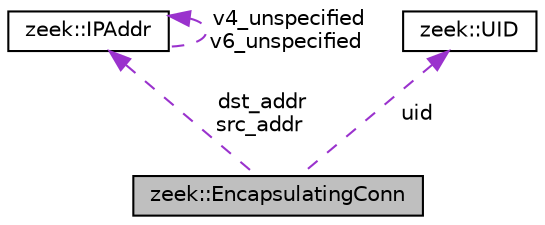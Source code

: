 digraph "zeek::EncapsulatingConn"
{
 // LATEX_PDF_SIZE
  edge [fontname="Helvetica",fontsize="10",labelfontname="Helvetica",labelfontsize="10"];
  node [fontname="Helvetica",fontsize="10",shape=record];
  Node1 [label="zeek::EncapsulatingConn",height=0.2,width=0.4,color="black", fillcolor="grey75", style="filled", fontcolor="black",tooltip=" "];
  Node2 -> Node1 [dir="back",color="darkorchid3",fontsize="10",style="dashed",label=" dst_addr\nsrc_addr" ,fontname="Helvetica"];
  Node2 [label="zeek::IPAddr",height=0.2,width=0.4,color="black", fillcolor="white", style="filled",URL="$df/de6/classzeek_1_1IPAddr.html",tooltip=" "];
  Node2 -> Node2 [dir="back",color="darkorchid3",fontsize="10",style="dashed",label=" v4_unspecified\nv6_unspecified" ,fontname="Helvetica"];
  Node3 -> Node1 [dir="back",color="darkorchid3",fontsize="10",style="dashed",label=" uid" ,fontname="Helvetica"];
  Node3 [label="zeek::UID",height=0.2,width=0.4,color="black", fillcolor="white", style="filled",URL="$db/dea/classzeek_1_1UID.html",tooltip=" "];
}
